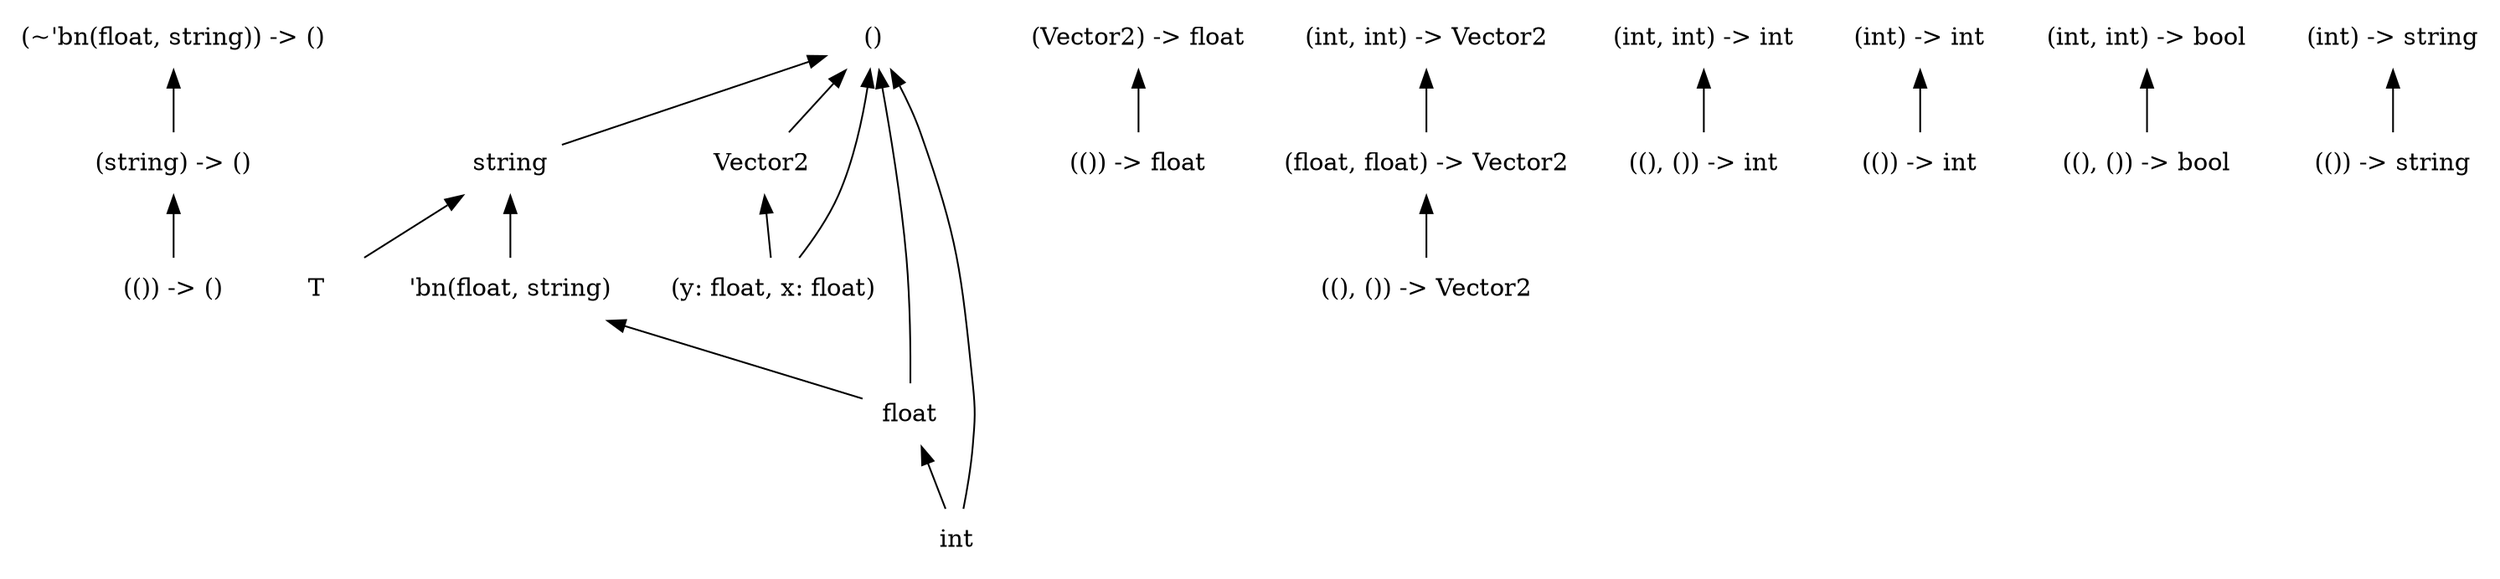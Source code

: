 digraph order {
  graph [
    size = "30,10"
    ];
  node [
    shape = none
    ];
  edge [
    dir = back
    ];
  "(string) -> ()"
  "(()) -> ()"
  "string"
  "Vector2"
  "(()) -> float"
  "T"
  "((), ()) -> Vector2"
  "(int, int) -> Vector2"
  "((), ()) -> int"
  "(int) -> int"
  "(int, int) -> int"
  "()"
  "(int, int) -> bool"
  "(float, float) -> Vector2"
  "(~'bn(float, string)) -> ()"
  "(()) -> string"
  "(Vector2) -> float"
  "(y: float, x: float)"
  "(int) -> string"
  "float"
  "'bn(float, string)"
  "(()) -> int"
  "int"
  "((), ()) -> bool"
  "(string) -> ()" -> "(()) -> ()"
  "string" -> "T"
  "string" -> "'bn(float, string)"
  "Vector2" -> "(y: float, x: float)"
  "(int, int) -> Vector2" -> "(float, float) -> Vector2"
  "(int) -> int" -> "(()) -> int"
  "(int, int) -> int" -> "((), ()) -> int"
  "()" -> "string"
  "()" -> "Vector2"
  "()" -> "(y: float, x: float)"
  "()" -> "float"
  "()" -> "int"
  "(int, int) -> bool" -> "((), ()) -> bool"
  "(float, float) -> Vector2" -> "((), ()) -> Vector2"
  "(~'bn(float, string)) -> ()" -> "(string) -> ()"
  "(Vector2) -> float" -> "(()) -> float"
  "(int) -> string" -> "(()) -> string"
  "float" -> "int"
  "'bn(float, string)" -> "float"
}